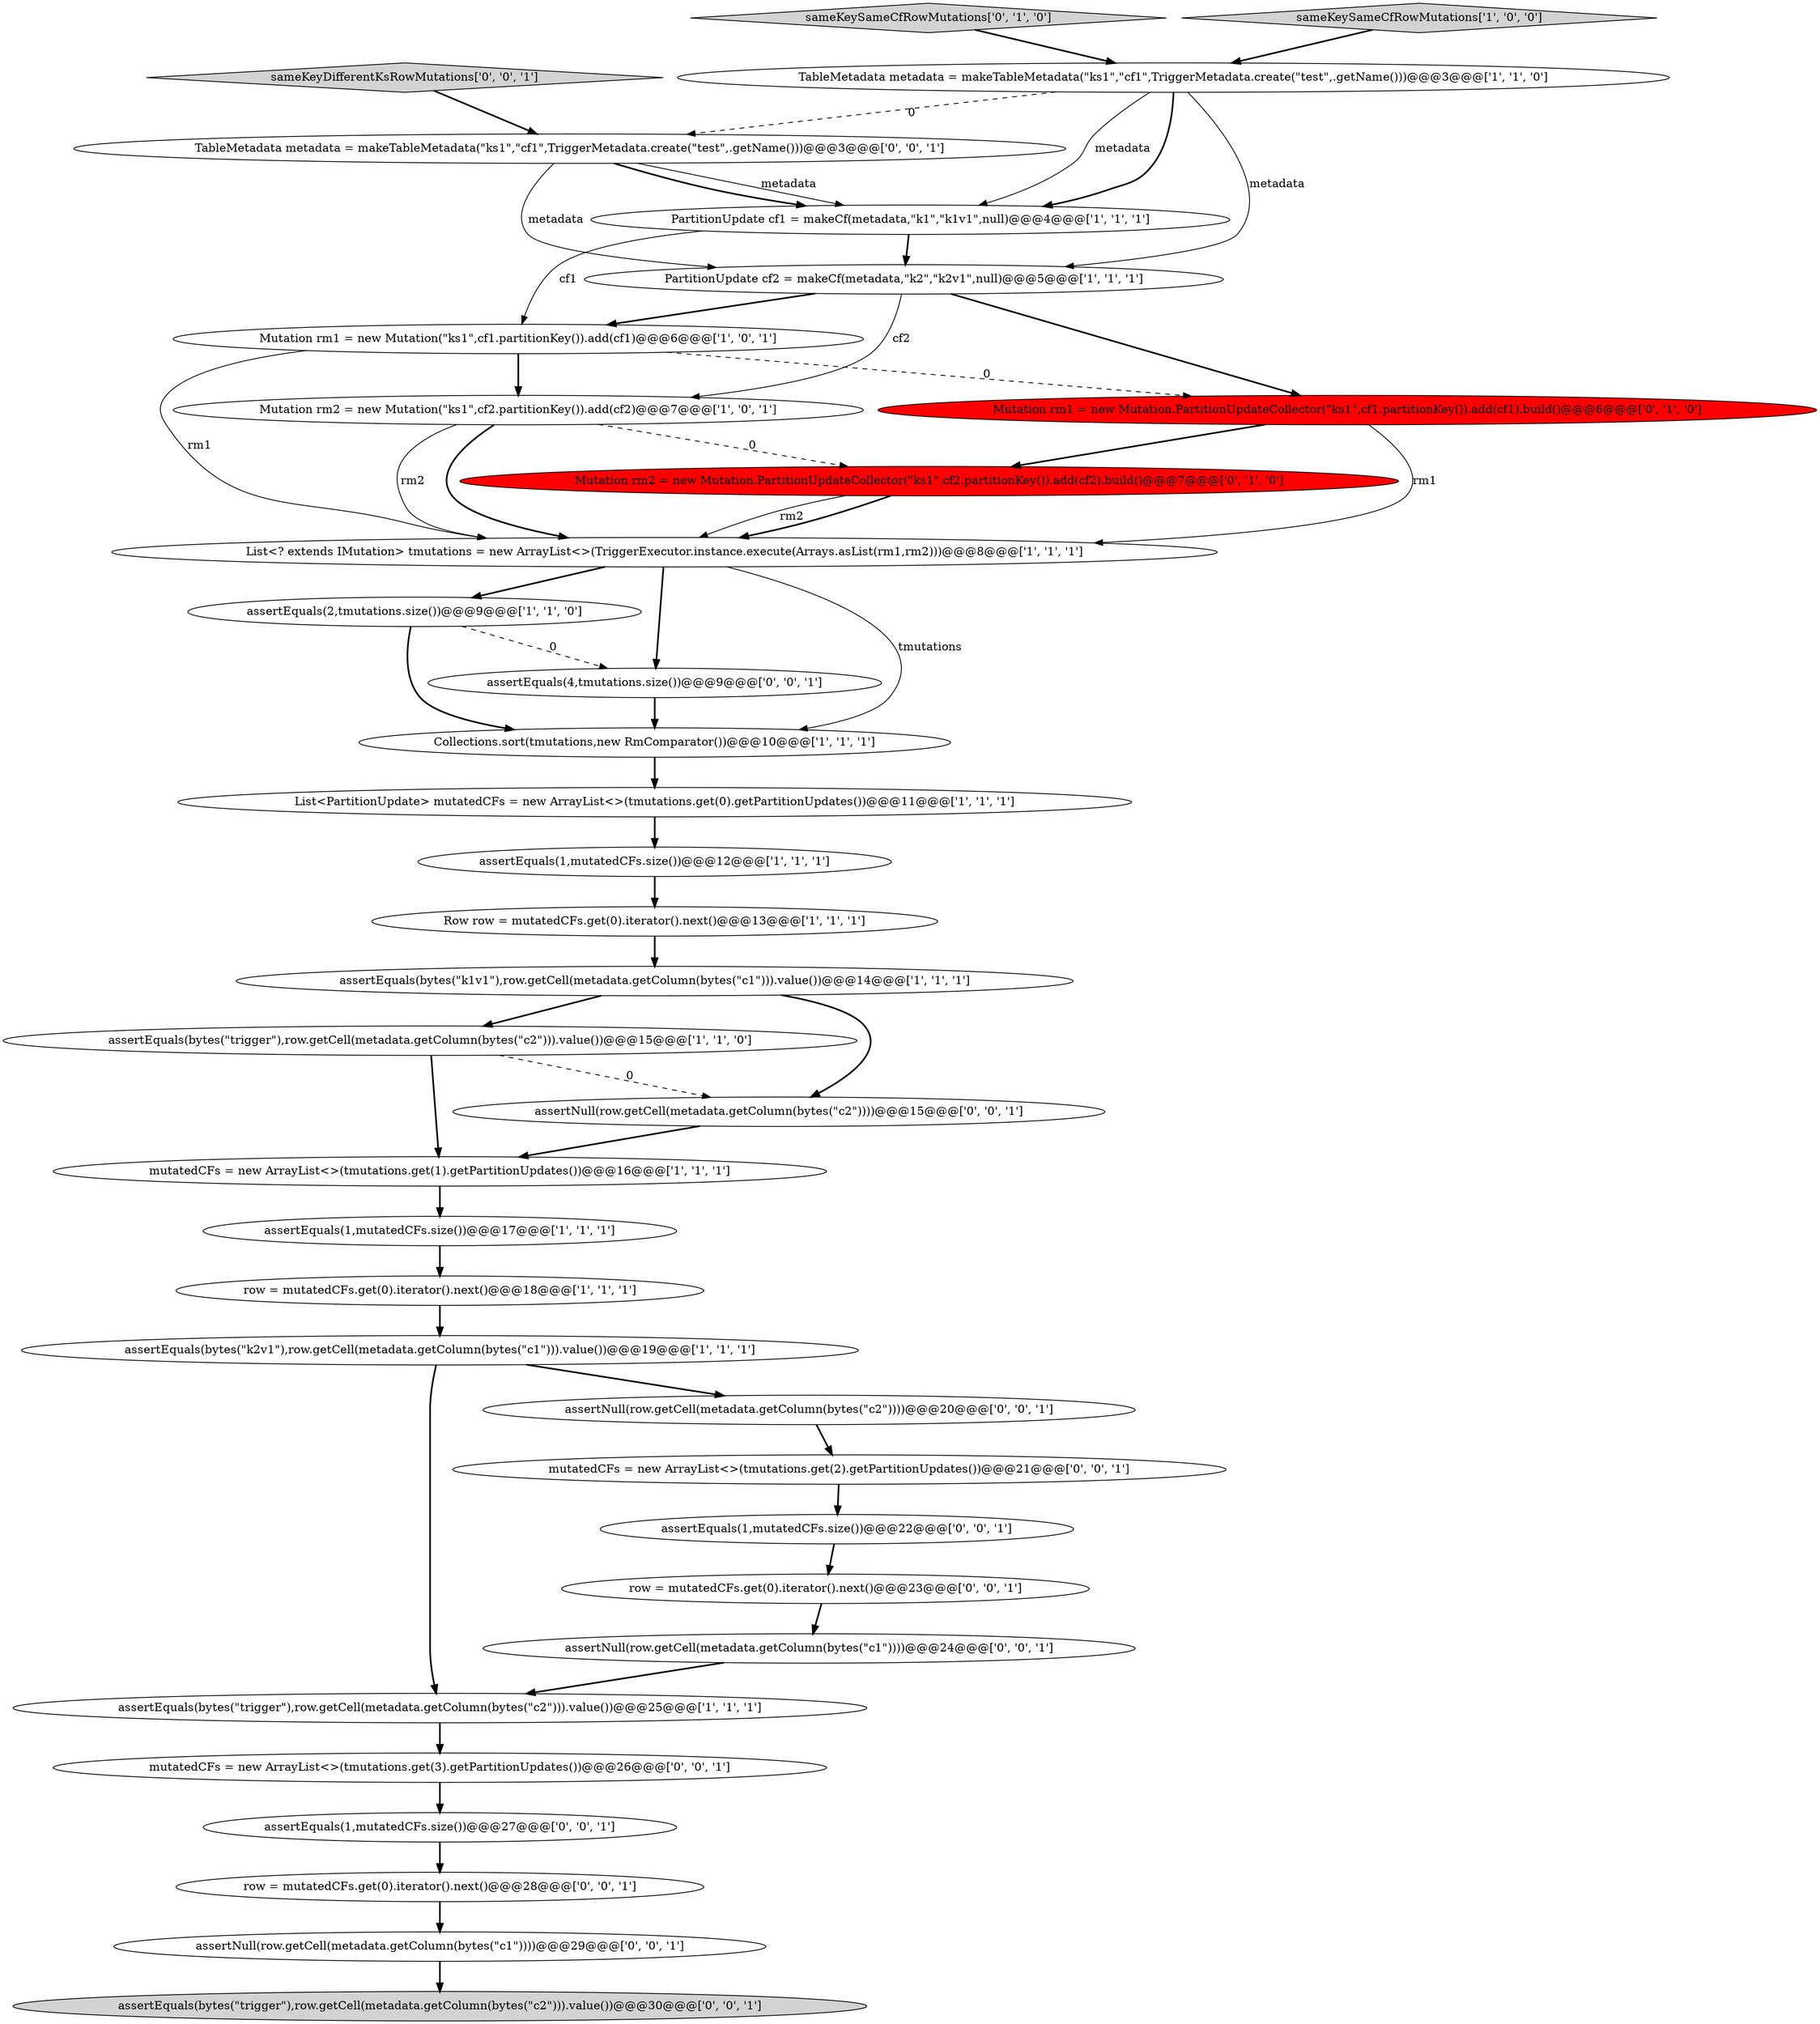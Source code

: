digraph {
32 [style = filled, label = "assertEquals(1,mutatedCFs.size())@@@22@@@['0', '0', '1']", fillcolor = white, shape = ellipse image = "AAA0AAABBB3BBB"];
5 [style = filled, label = "assertEquals(2,tmutations.size())@@@9@@@['1', '1', '0']", fillcolor = white, shape = ellipse image = "AAA0AAABBB1BBB"];
0 [style = filled, label = "TableMetadata metadata = makeTableMetadata(\"ks1\",\"cf1\",TriggerMetadata.create(\"test\",.getName()))@@@3@@@['1', '1', '0']", fillcolor = white, shape = ellipse image = "AAA0AAABBB1BBB"];
34 [style = filled, label = "sameKeyDifferentKsRowMutations['0', '0', '1']", fillcolor = lightgray, shape = diamond image = "AAA0AAABBB3BBB"];
21 [style = filled, label = "Mutation rm2 = new Mutation.PartitionUpdateCollector(\"ks1\",cf2.partitionKey()).add(cf2).build()@@@7@@@['0', '1', '0']", fillcolor = red, shape = ellipse image = "AAA1AAABBB2BBB"];
33 [style = filled, label = "assertNull(row.getCell(metadata.getColumn(bytes(\"c1\"))))@@@29@@@['0', '0', '1']", fillcolor = white, shape = ellipse image = "AAA0AAABBB3BBB"];
11 [style = filled, label = "List<? extends IMutation> tmutations = new ArrayList<>(TriggerExecutor.instance.execute(Arrays.asList(rm1,rm2)))@@@8@@@['1', '1', '1']", fillcolor = white, shape = ellipse image = "AAA0AAABBB1BBB"];
27 [style = filled, label = "assertEquals(1,mutatedCFs.size())@@@27@@@['0', '0', '1']", fillcolor = white, shape = ellipse image = "AAA0AAABBB3BBB"];
22 [style = filled, label = "mutatedCFs = new ArrayList<>(tmutations.get(3).getPartitionUpdates())@@@26@@@['0', '0', '1']", fillcolor = white, shape = ellipse image = "AAA0AAABBB3BBB"];
18 [style = filled, label = "assertEquals(1,mutatedCFs.size())@@@12@@@['1', '1', '1']", fillcolor = white, shape = ellipse image = "AAA0AAABBB1BBB"];
2 [style = filled, label = "Row row = mutatedCFs.get(0).iterator().next()@@@13@@@['1', '1', '1']", fillcolor = white, shape = ellipse image = "AAA0AAABBB1BBB"];
10 [style = filled, label = "Collections.sort(tmutations,new RmComparator())@@@10@@@['1', '1', '1']", fillcolor = white, shape = ellipse image = "AAA0AAABBB1BBB"];
9 [style = filled, label = "row = mutatedCFs.get(0).iterator().next()@@@18@@@['1', '1', '1']", fillcolor = white, shape = ellipse image = "AAA0AAABBB1BBB"];
25 [style = filled, label = "row = mutatedCFs.get(0).iterator().next()@@@28@@@['0', '0', '1']", fillcolor = white, shape = ellipse image = "AAA0AAABBB3BBB"];
14 [style = filled, label = "Mutation rm1 = new Mutation(\"ks1\",cf1.partitionKey()).add(cf1)@@@6@@@['1', '0', '1']", fillcolor = white, shape = ellipse image = "AAA0AAABBB1BBB"];
3 [style = filled, label = "mutatedCFs = new ArrayList<>(tmutations.get(1).getPartitionUpdates())@@@16@@@['1', '1', '1']", fillcolor = white, shape = ellipse image = "AAA0AAABBB1BBB"];
12 [style = filled, label = "assertEquals(bytes(\"k2v1\"),row.getCell(metadata.getColumn(bytes(\"c1\"))).value())@@@19@@@['1', '1', '1']", fillcolor = white, shape = ellipse image = "AAA0AAABBB1BBB"];
26 [style = filled, label = "assertNull(row.getCell(metadata.getColumn(bytes(\"c2\"))))@@@20@@@['0', '0', '1']", fillcolor = white, shape = ellipse image = "AAA0AAABBB3BBB"];
7 [style = filled, label = "assertEquals(1,mutatedCFs.size())@@@17@@@['1', '1', '1']", fillcolor = white, shape = ellipse image = "AAA0AAABBB1BBB"];
28 [style = filled, label = "assertEquals(4,tmutations.size())@@@9@@@['0', '0', '1']", fillcolor = white, shape = ellipse image = "AAA0AAABBB3BBB"];
30 [style = filled, label = "assertNull(row.getCell(metadata.getColumn(bytes(\"c1\"))))@@@24@@@['0', '0', '1']", fillcolor = white, shape = ellipse image = "AAA0AAABBB3BBB"];
8 [style = filled, label = "assertEquals(bytes(\"k1v1\"),row.getCell(metadata.getColumn(bytes(\"c1\"))).value())@@@14@@@['1', '1', '1']", fillcolor = white, shape = ellipse image = "AAA0AAABBB1BBB"];
15 [style = filled, label = "assertEquals(bytes(\"trigger\"),row.getCell(metadata.getColumn(bytes(\"c2\"))).value())@@@15@@@['1', '1', '0']", fillcolor = white, shape = ellipse image = "AAA0AAABBB1BBB"];
35 [style = filled, label = "TableMetadata metadata = makeTableMetadata(\"ks1\",\"cf1\",TriggerMetadata.create(\"test\",.getName()))@@@3@@@['0', '0', '1']", fillcolor = white, shape = ellipse image = "AAA0AAABBB3BBB"];
13 [style = filled, label = "PartitionUpdate cf1 = makeCf(metadata,\"k1\",\"k1v1\",null)@@@4@@@['1', '1', '1']", fillcolor = white, shape = ellipse image = "AAA0AAABBB1BBB"];
31 [style = filled, label = "assertEquals(bytes(\"trigger\"),row.getCell(metadata.getColumn(bytes(\"c2\"))).value())@@@30@@@['0', '0', '1']", fillcolor = lightgray, shape = ellipse image = "AAA0AAABBB3BBB"];
16 [style = filled, label = "PartitionUpdate cf2 = makeCf(metadata,\"k2\",\"k2v1\",null)@@@5@@@['1', '1', '1']", fillcolor = white, shape = ellipse image = "AAA0AAABBB1BBB"];
20 [style = filled, label = "sameKeySameCfRowMutations['0', '1', '0']", fillcolor = lightgray, shape = diamond image = "AAA0AAABBB2BBB"];
24 [style = filled, label = "row = mutatedCFs.get(0).iterator().next()@@@23@@@['0', '0', '1']", fillcolor = white, shape = ellipse image = "AAA0AAABBB3BBB"];
23 [style = filled, label = "mutatedCFs = new ArrayList<>(tmutations.get(2).getPartitionUpdates())@@@21@@@['0', '0', '1']", fillcolor = white, shape = ellipse image = "AAA0AAABBB3BBB"];
17 [style = filled, label = "Mutation rm2 = new Mutation(\"ks1\",cf2.partitionKey()).add(cf2)@@@7@@@['1', '0', '1']", fillcolor = white, shape = ellipse image = "AAA0AAABBB1BBB"];
6 [style = filled, label = "List<PartitionUpdate> mutatedCFs = new ArrayList<>(tmutations.get(0).getPartitionUpdates())@@@11@@@['1', '1', '1']", fillcolor = white, shape = ellipse image = "AAA0AAABBB1BBB"];
19 [style = filled, label = "Mutation rm1 = new Mutation.PartitionUpdateCollector(\"ks1\",cf1.partitionKey()).add(cf1).build()@@@6@@@['0', '1', '0']", fillcolor = red, shape = ellipse image = "AAA1AAABBB2BBB"];
1 [style = filled, label = "assertEquals(bytes(\"trigger\"),row.getCell(metadata.getColumn(bytes(\"c2\"))).value())@@@25@@@['1', '1', '1']", fillcolor = white, shape = ellipse image = "AAA0AAABBB1BBB"];
4 [style = filled, label = "sameKeySameCfRowMutations['1', '0', '0']", fillcolor = lightgray, shape = diamond image = "AAA0AAABBB1BBB"];
29 [style = filled, label = "assertNull(row.getCell(metadata.getColumn(bytes(\"c2\"))))@@@15@@@['0', '0', '1']", fillcolor = white, shape = ellipse image = "AAA0AAABBB3BBB"];
0->16 [style = solid, label="metadata"];
17->11 [style = solid, label="rm2"];
5->10 [style = bold, label=""];
11->28 [style = bold, label=""];
8->15 [style = bold, label=""];
28->10 [style = bold, label=""];
0->13 [style = bold, label=""];
30->1 [style = bold, label=""];
25->33 [style = bold, label=""];
35->13 [style = solid, label="metadata"];
6->18 [style = bold, label=""];
29->3 [style = bold, label=""];
20->0 [style = bold, label=""];
11->10 [style = solid, label="tmutations"];
23->32 [style = bold, label=""];
14->17 [style = bold, label=""];
35->16 [style = solid, label="metadata"];
15->29 [style = dashed, label="0"];
21->11 [style = solid, label="rm2"];
12->26 [style = bold, label=""];
0->13 [style = solid, label="metadata"];
18->2 [style = bold, label=""];
16->19 [style = bold, label=""];
15->3 [style = bold, label=""];
12->1 [style = bold, label=""];
17->21 [style = dashed, label="0"];
10->6 [style = bold, label=""];
13->16 [style = bold, label=""];
4->0 [style = bold, label=""];
24->30 [style = bold, label=""];
1->22 [style = bold, label=""];
7->9 [style = bold, label=""];
11->5 [style = bold, label=""];
5->28 [style = dashed, label="0"];
22->27 [style = bold, label=""];
3->7 [style = bold, label=""];
21->11 [style = bold, label=""];
26->23 [style = bold, label=""];
33->31 [style = bold, label=""];
16->14 [style = bold, label=""];
14->19 [style = dashed, label="0"];
9->12 [style = bold, label=""];
34->35 [style = bold, label=""];
0->35 [style = dashed, label="0"];
35->13 [style = bold, label=""];
32->24 [style = bold, label=""];
14->11 [style = solid, label="rm1"];
16->17 [style = solid, label="cf2"];
13->14 [style = solid, label="cf1"];
8->29 [style = bold, label=""];
27->25 [style = bold, label=""];
19->11 [style = solid, label="rm1"];
2->8 [style = bold, label=""];
17->11 [style = bold, label=""];
19->21 [style = bold, label=""];
}
